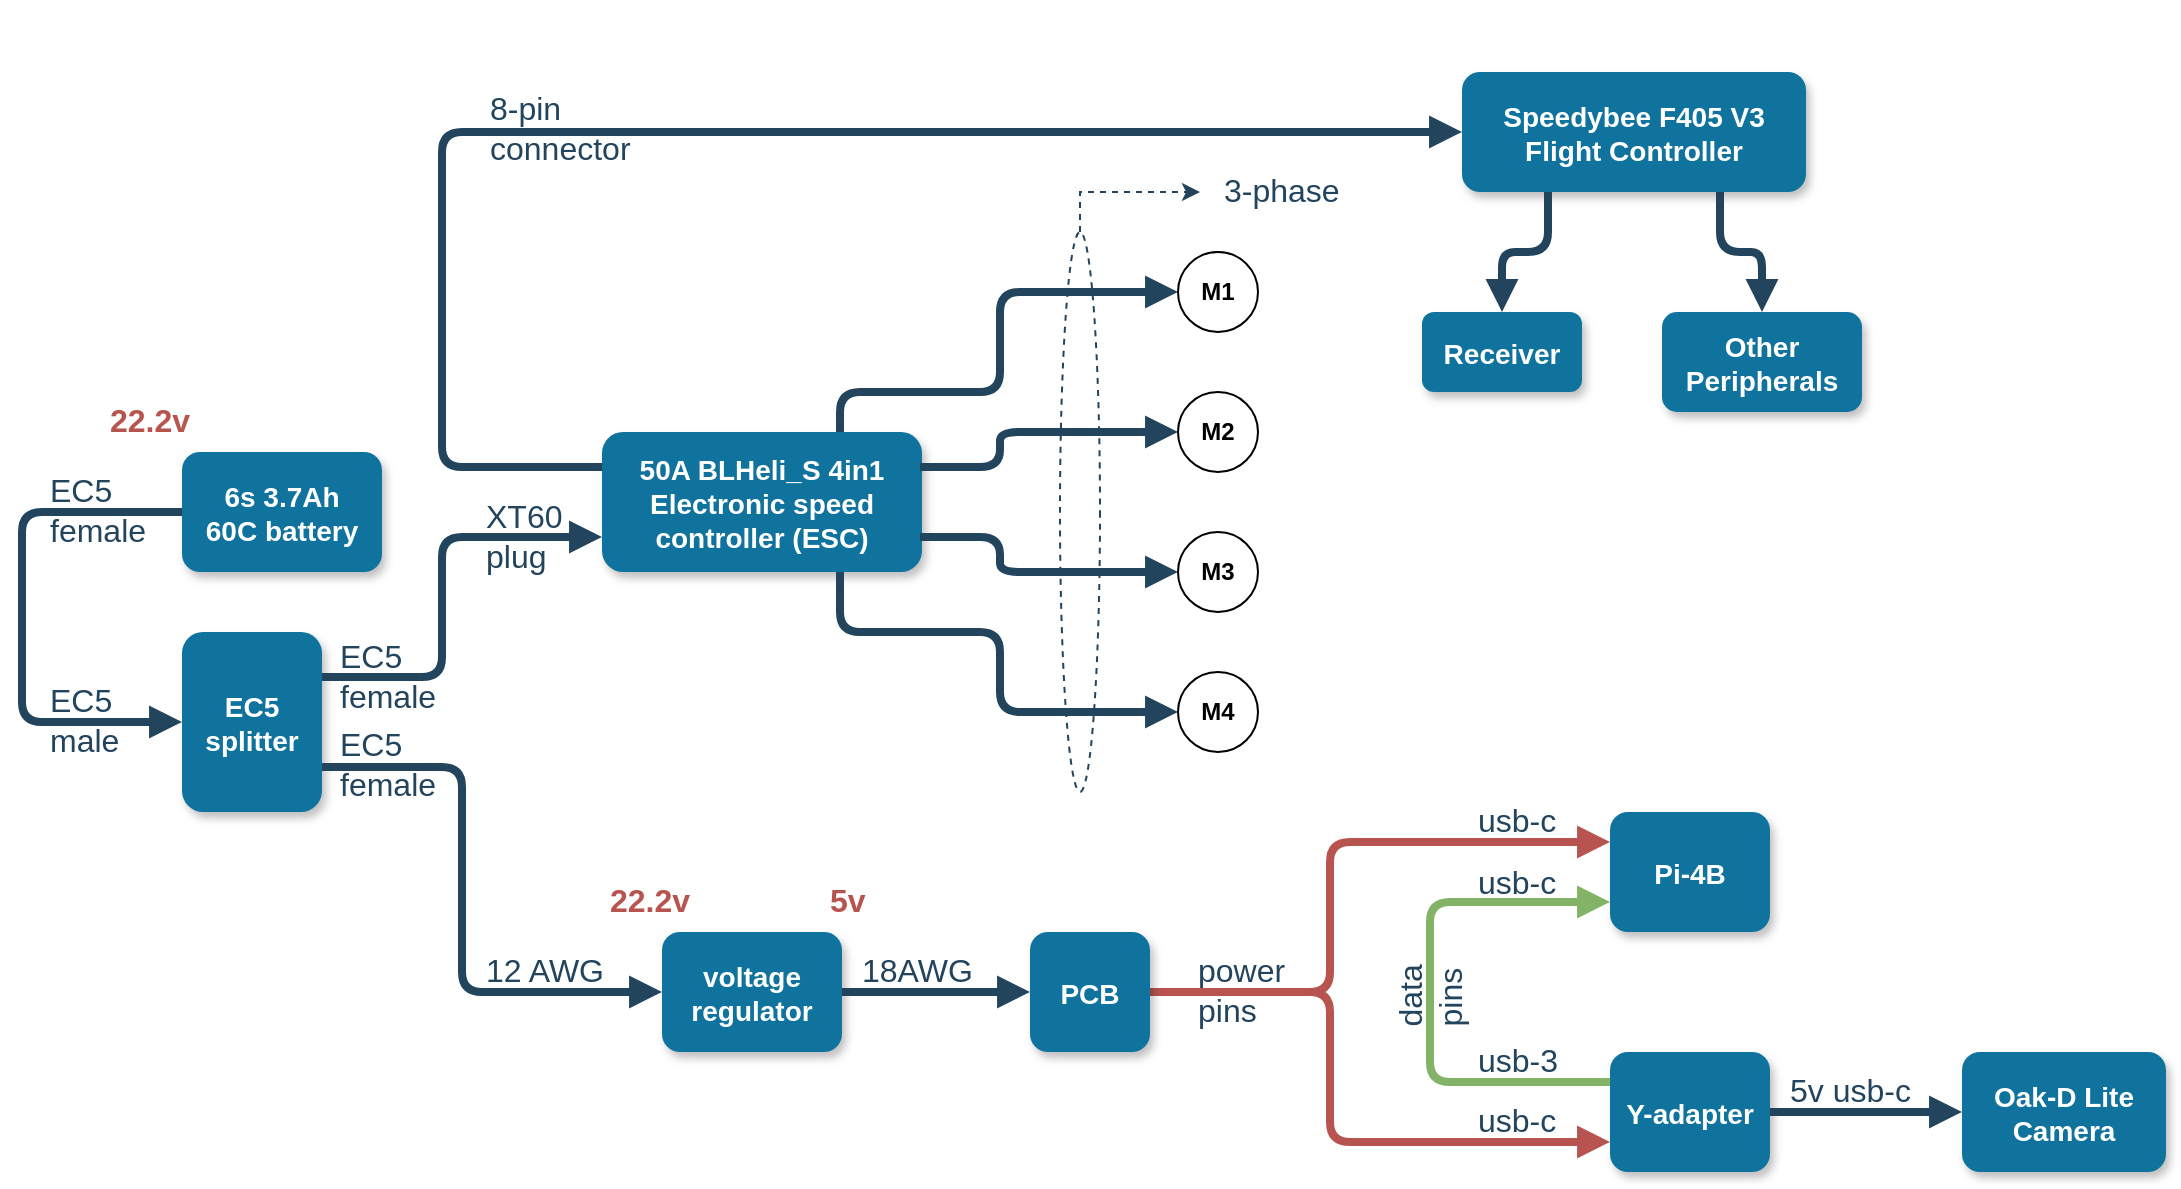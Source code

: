 <mxfile>
    <diagram name="Page-1" id="97916047-d0de-89f5-080d-49f4d83e522f">
        <mxGraphModel dx="1356" dy="685" grid="1" gridSize="10" guides="1" tooltips="1" connect="1" arrows="1" fold="1" page="1" pageScale="1.5" pageWidth="1169" pageHeight="827" background="none" math="0" shadow="0">
            <root>
                <mxCell id="0"/>
                <mxCell id="1" parent="0"/>
                <mxCell id="0hPKIBFiTmCVOufTVkQz-52" value="&lt;font style=&quot;font-size: 16px;&quot;&gt;8-pin&lt;br&gt;connector&lt;br&gt;&lt;/font&gt;" style="edgeLabel;html=1;align=left;verticalAlign=middle;resizable=0;points=[];labelBackgroundColor=none;fontColor=#23445D;" parent="1" vertex="1" connectable="0">
                    <mxGeometry x="319.995" y="154.003" as="geometry">
                        <mxPoint x="22" y="64" as="offset"/>
                    </mxGeometry>
                </mxCell>
                <mxCell id="0hPKIBFiTmCVOufTVkQz-50" value="&lt;font style=&quot;font-size: 16px;&quot;&gt;XT60&lt;br&gt;plug&lt;br&gt;&lt;/font&gt;" style="edgeLabel;html=1;align=left;verticalAlign=middle;resizable=0;points=[];labelBackgroundColor=none;fontColor=#23445D;" parent="1" vertex="1" connectable="0">
                    <mxGeometry x="317.995" y="358.003" as="geometry">
                        <mxPoint x="22" y="64" as="offset"/>
                    </mxGeometry>
                </mxCell>
                <mxCell id="0hPKIBFiTmCVOufTVkQz-49" value="&lt;font style=&quot;font-size: 16px;&quot;&gt;EC5&lt;br&gt;female&lt;br&gt;&lt;/font&gt;" style="edgeLabel;html=1;align=left;verticalAlign=middle;resizable=0;points=[];labelBackgroundColor=none;fontColor=#23445D;" parent="1" vertex="1" connectable="0">
                    <mxGeometry x="99.995" y="345.003" as="geometry">
                        <mxPoint x="22" y="64" as="offset"/>
                    </mxGeometry>
                </mxCell>
                <mxCell id="0hPKIBFiTmCVOufTVkQz-33" value="&lt;span style=&quot;font-size: 16px;&quot;&gt;usb-c&lt;/span&gt;" style="edgeLabel;html=1;align=left;verticalAlign=middle;resizable=0;points=[];labelBackgroundColor=none;fontColor=#23445D;" parent="1" vertex="1" connectable="0">
                    <mxGeometry x="813.995" y="531.003" as="geometry">
                        <mxPoint x="22" y="64" as="offset"/>
                    </mxGeometry>
                </mxCell>
                <mxCell id="Tr897aCAvD2A82pSiaK6-78" value="&lt;span style=&quot;font-size: 16px;&quot;&gt;usb-c&lt;/span&gt;" style="edgeLabel;html=1;align=left;verticalAlign=middle;resizable=0;points=[];labelBackgroundColor=none;fontColor=#23445D;" parent="1" vertex="1" connectable="0">
                    <mxGeometry x="813.995" y="500.003" as="geometry">
                        <mxPoint x="22" y="64" as="offset"/>
                    </mxGeometry>
                </mxCell>
                <mxCell id="Tr897aCAvD2A82pSiaK6-79" value="&lt;span style=&quot;font-size: 16px;&quot;&gt;usb-3&lt;/span&gt;" style="edgeLabel;html=1;align=left;verticalAlign=middle;resizable=0;points=[];labelBackgroundColor=none;fontColor=#23445D;" parent="1" vertex="1" connectable="0">
                    <mxGeometry x="813.995" y="620.003" as="geometry">
                        <mxPoint x="22" y="64" as="offset"/>
                    </mxGeometry>
                </mxCell>
                <mxCell id="0hPKIBFiTmCVOufTVkQz-32" value="&lt;font style=&quot;font-size: 16px;&quot;&gt;22.2v&lt;/font&gt;" style="edgeLabel;html=1;align=left;verticalAlign=middle;resizable=0;points=[];labelBackgroundColor=none;fontColor=#B85450;fontStyle=1" parent="1" vertex="1" connectable="0">
                    <mxGeometry x="129.995" y="300.003" as="geometry">
                        <mxPoint x="22" y="64" as="offset"/>
                    </mxGeometry>
                </mxCell>
                <mxCell id="Tr897aCAvD2A82pSiaK6-81" value="&lt;font style=&quot;font-size: 16px;&quot;&gt;data&lt;br&gt;pins&lt;br&gt;&lt;/font&gt;" style="edgeLabel;html=1;align=left;verticalAlign=middle;resizable=0;points=[];horizontal=0;labelBackgroundColor=none;fontColor=#23445D;" parent="1" vertex="1" connectable="0">
                    <mxGeometry x="791.995" y="733.003" as="geometry">
                        <mxPoint x="22" y="64" as="offset"/>
                    </mxGeometry>
                </mxCell>
                <mxCell id="Tr897aCAvD2A82pSiaK6-82" value="&lt;font style=&quot;font-size: 16px;&quot;&gt;power&lt;br&gt;pins&lt;br&gt;&lt;/font&gt;" style="edgeLabel;html=1;align=left;verticalAlign=middle;resizable=0;points=[];labelBackgroundColor=none;fontColor=#23445D;" parent="1" vertex="1" connectable="0">
                    <mxGeometry x="673.995" y="585.003" as="geometry">
                        <mxPoint x="22" y="64" as="offset"/>
                    </mxGeometry>
                </mxCell>
                <mxCell id="Tr897aCAvD2A82pSiaK6-80" value="&lt;span style=&quot;font-size: 16px;&quot;&gt;usb-c&lt;/span&gt;" style="edgeLabel;html=1;align=left;verticalAlign=middle;resizable=0;points=[];labelBackgroundColor=none;fontColor=#23445D;" parent="1" vertex="1" connectable="0">
                    <mxGeometry x="813.995" y="650.003" as="geometry">
                        <mxPoint x="22" y="64" as="offset"/>
                    </mxGeometry>
                </mxCell>
                <mxCell id="2" value="EC5&#10;splitter" style="rounded=1;fillColor=#10739E;strokeColor=none;shadow=1;gradientColor=none;fontStyle=1;fontColor=#FFFFFF;fontSize=14;" parent="1" vertex="1">
                    <mxGeometry x="190" y="470" width="70" height="90" as="geometry"/>
                </mxCell>
                <mxCell id="4" value="voltage&#10;regulator" style="rounded=1;fillColor=#10739E;strokeColor=none;shadow=1;gradientColor=none;fontStyle=1;fontColor=#FFFFFF;fontSize=14;" parent="1" vertex="1">
                    <mxGeometry x="430" y="620" width="90" height="60" as="geometry"/>
                </mxCell>
                <mxCell id="6" value="Speedybee F405 V3&#10;Flight Controller" style="rounded=1;fillColor=#10739E;strokeColor=none;shadow=1;gradientColor=none;fontStyle=1;fontColor=#FFFFFF;fontSize=14;" parent="1" vertex="1">
                    <mxGeometry x="830" y="190" width="172" height="60" as="geometry"/>
                </mxCell>
                <mxCell id="7" value="50A BLHeli_S 4in1&#10;Electronic speed&#10;controller (ESC)" style="rounded=1;fillColor=#10739E;strokeColor=none;shadow=1;gradientColor=none;fontStyle=1;fontColor=#FFFFFF;fontSize=14;" parent="1" vertex="1">
                    <mxGeometry x="400" y="370" width="160" height="70" as="geometry"/>
                </mxCell>
                <mxCell id="29" value="" style="edgeStyle=elbowEdgeStyle;strokeWidth=4;endArrow=block;endFill=1;fontStyle=1;strokeColor=#23445D;exitX=1;exitY=0.75;exitDx=0;exitDy=0;entryX=0;entryY=0.5;entryDx=0;entryDy=0;" parent="1" source="2" target="4" edge="1">
                    <mxGeometry x="22" y="165.5" width="100" height="100" as="geometry">
                        <mxPoint x="72" y="265.5" as="sourcePoint"/>
                        <mxPoint x="172" y="165.5" as="targetPoint"/>
                        <Array as="points">
                            <mxPoint x="330" y="590"/>
                        </Array>
                    </mxGeometry>
                </mxCell>
                <mxCell id="Tr897aCAvD2A82pSiaK6-56" value="" style="edgeStyle=elbowEdgeStyle;strokeWidth=4;endArrow=block;endFill=1;fontStyle=1;strokeColor=#23445D;entryX=0;entryY=0.75;entryDx=0;entryDy=0;exitX=1;exitY=0.25;exitDx=0;exitDy=0;" parent="1" source="2" target="7" edge="1">
                    <mxGeometry x="22" y="165.5" width="100" height="100" as="geometry">
                        <mxPoint x="290" y="490" as="sourcePoint"/>
                        <mxPoint x="440" y="660" as="targetPoint"/>
                        <Array as="points">
                            <mxPoint x="320" y="460"/>
                        </Array>
                    </mxGeometry>
                </mxCell>
                <mxCell id="Tr897aCAvD2A82pSiaK6-57" value="" style="edgeStyle=elbowEdgeStyle;strokeWidth=4;endArrow=block;endFill=1;fontStyle=1;strokeColor=#23445D;exitX=0;exitY=0.25;exitDx=0;exitDy=0;entryX=0;entryY=0.5;entryDx=0;entryDy=0;" parent="1" source="7" target="6" edge="1">
                    <mxGeometry x="22" y="165.5" width="100" height="100" as="geometry">
                        <mxPoint x="300" y="510" as="sourcePoint"/>
                        <mxPoint x="440" y="395" as="targetPoint"/>
                        <Array as="points">
                            <mxPoint x="320" y="310"/>
                        </Array>
                    </mxGeometry>
                </mxCell>
                <mxCell id="Tr897aCAvD2A82pSiaK6-59" value="" style="edgeStyle=elbowEdgeStyle;strokeWidth=4;endArrow=block;endFill=1;fontStyle=1;strokeColor=#b85450;fillColor=#f8cecc;entryX=0;entryY=0.25;entryDx=0;entryDy=0;exitX=1;exitY=0.5;exitDx=0;exitDy=0;" parent="1" source="Tr897aCAvD2A82pSiaK6-75" target="0hPKIBFiTmCVOufTVkQz-53" edge="1">
                    <mxGeometry x="22" y="165.5" width="100" height="100" as="geometry">
                        <mxPoint x="614" y="610" as="sourcePoint"/>
                        <mxPoint x="904" y="575.0" as="targetPoint"/>
                        <Array as="points">
                            <mxPoint x="764" y="610"/>
                        </Array>
                    </mxGeometry>
                </mxCell>
                <mxCell id="Tr897aCAvD2A82pSiaK6-62" value="" style="edgeStyle=elbowEdgeStyle;strokeWidth=4;endArrow=block;endFill=1;fontStyle=1;strokeColor=#b85450;exitX=1;exitY=0.5;exitDx=0;exitDy=0;entryX=0;entryY=0.75;entryDx=0;entryDy=0;fillColor=#f8cecc;" parent="1" source="Tr897aCAvD2A82pSiaK6-75" target="Tr897aCAvD2A82pSiaK6-65" edge="1">
                    <mxGeometry x="22" y="165.5" width="100" height="100" as="geometry">
                        <mxPoint x="594" y="650" as="sourcePoint"/>
                        <mxPoint x="864" y="590" as="targetPoint"/>
                        <Array as="points">
                            <mxPoint x="764" y="710"/>
                        </Array>
                    </mxGeometry>
                </mxCell>
                <mxCell id="Tr897aCAvD2A82pSiaK6-65" value="Y-adapter" style="rounded=1;fillColor=#10739E;strokeColor=none;shadow=1;gradientColor=none;fontStyle=1;fontColor=#FFFFFF;fontSize=14;" parent="1" vertex="1">
                    <mxGeometry x="904" y="680" width="80" height="60" as="geometry"/>
                </mxCell>
                <mxCell id="Tr897aCAvD2A82pSiaK6-67" value="&lt;font style=&quot;font-size: 16px;&quot;&gt;18AWG&lt;/font&gt;" style="edgeLabel;html=1;align=left;verticalAlign=middle;resizable=0;points=[];labelBackgroundColor=none;fontColor=#23445D;" parent="1" vertex="1" connectable="0">
                    <mxGeometry x="505.995" y="575.003" as="geometry">
                        <mxPoint x="22" y="64" as="offset"/>
                    </mxGeometry>
                </mxCell>
                <mxCell id="Tr897aCAvD2A82pSiaK6-76" value="" style="edgeStyle=elbowEdgeStyle;strokeWidth=4;endArrow=block;endFill=1;fontStyle=1;strokeColor=#23445D;exitX=1;exitY=0.5;exitDx=0;exitDy=0;entryX=0;entryY=0.5;entryDx=0;entryDy=0;entryPerimeter=0;" parent="1" source="4" target="Tr897aCAvD2A82pSiaK6-75" edge="1">
                    <mxGeometry x="22" y="165.5" width="100" height="100" as="geometry">
                        <mxPoint x="552" y="650" as="sourcePoint"/>
                        <mxPoint x="630" y="650" as="targetPoint"/>
                    </mxGeometry>
                </mxCell>
                <mxCell id="Tr897aCAvD2A82pSiaK6-75" value="PCB" style="rounded=1;fillColor=#10739E;strokeColor=none;shadow=1;gradientColor=none;fontStyle=1;fontColor=#FFFFFF;fontSize=14;" parent="1" vertex="1">
                    <mxGeometry x="614" y="620" width="60" height="60" as="geometry"/>
                </mxCell>
                <mxCell id="Tr897aCAvD2A82pSiaK6-77" value="" style="edgeStyle=elbowEdgeStyle;strokeWidth=4;endArrow=none;endFill=0;fontStyle=1;strokeColor=#82b366;fillColor=#d5e8d4;entryX=0;entryY=0.25;entryDx=0;entryDy=0;exitX=0;exitY=0.75;exitDx=0;exitDy=0;elbow=vertical;startArrow=block;startFill=1;" parent="1" source="0hPKIBFiTmCVOufTVkQz-53" target="Tr897aCAvD2A82pSiaK6-65" edge="1">
                    <mxGeometry x="22" y="165.5" width="100" height="100" as="geometry">
                        <mxPoint x="594" y="630" as="sourcePoint"/>
                        <mxPoint x="914" y="600" as="targetPoint"/>
                        <Array as="points">
                            <mxPoint x="814" y="680"/>
                        </Array>
                    </mxGeometry>
                </mxCell>
                <mxCell id="0hPKIBFiTmCVOufTVkQz-29" value="Oak-D Lite&#10;Camera" style="rounded=1;fillColor=#10739E;strokeColor=none;shadow=1;gradientColor=none;fontStyle=1;fontColor=#FFFFFF;fontSize=14;" parent="1" vertex="1">
                    <mxGeometry x="1080" y="680" width="102" height="60" as="geometry"/>
                </mxCell>
                <mxCell id="0hPKIBFiTmCVOufTVkQz-30" value="" style="edgeStyle=elbowEdgeStyle;strokeWidth=4;endArrow=block;endFill=1;fontStyle=1;strokeColor=#23445D;exitX=1;exitY=0.5;exitDx=0;exitDy=0;entryX=0;entryY=0.5;entryDx=0;entryDy=0;" parent="1" source="Tr897aCAvD2A82pSiaK6-65" target="0hPKIBFiTmCVOufTVkQz-29" edge="1">
                    <mxGeometry x="22" y="165.5" width="100" height="100" as="geometry">
                        <mxPoint x="476" y="600" as="sourcePoint"/>
                        <mxPoint x="594" y="600" as="targetPoint"/>
                    </mxGeometry>
                </mxCell>
                <mxCell id="0hPKIBFiTmCVOufTVkQz-31" value="&lt;font style=&quot;font-size: 16px;&quot;&gt;5v usb-c&lt;/font&gt;" style="edgeLabel;html=1;align=left;verticalAlign=middle;resizable=0;points=[];labelBackgroundColor=none;fontColor=#23445D;" parent="1" vertex="1" connectable="0">
                    <mxGeometry x="969.995" y="635.003" as="geometry">
                        <mxPoint x="22" y="64" as="offset"/>
                    </mxGeometry>
                </mxCell>
                <mxCell id="0hPKIBFiTmCVOufTVkQz-34" value="&lt;b&gt;M1&lt;/b&gt;" style="ellipse;whiteSpace=wrap;html=1;aspect=fixed;" parent="1" vertex="1">
                    <mxGeometry x="688" y="280" width="40" height="40" as="geometry"/>
                </mxCell>
                <mxCell id="0hPKIBFiTmCVOufTVkQz-36" value="&lt;b&gt;M2&lt;/b&gt;" style="ellipse;whiteSpace=wrap;html=1;aspect=fixed;" parent="1" vertex="1">
                    <mxGeometry x="688" y="350" width="40" height="40" as="geometry"/>
                </mxCell>
                <mxCell id="0hPKIBFiTmCVOufTVkQz-37" value="&lt;b&gt;M4&lt;/b&gt;" style="ellipse;whiteSpace=wrap;html=1;aspect=fixed;" parent="1" vertex="1">
                    <mxGeometry x="688" y="490" width="40" height="40" as="geometry"/>
                </mxCell>
                <mxCell id="0hPKIBFiTmCVOufTVkQz-38" value="" style="edgeStyle=orthogonalEdgeStyle;strokeWidth=4;endArrow=block;endFill=1;fontStyle=1;strokeColor=#23445D;entryX=0;entryY=0.5;entryDx=0;entryDy=0;elbow=vertical;exitX=0.75;exitY=0;exitDx=0;exitDy=0;" parent="1" target="0hPKIBFiTmCVOufTVkQz-34" edge="1">
                    <mxGeometry x="22" y="165.5" width="100" height="100" as="geometry">
                        <mxPoint x="519" y="370" as="sourcePoint"/>
                        <mxPoint x="639" y="416" as="targetPoint"/>
                        <Array as="points">
                            <mxPoint x="519" y="350"/>
                            <mxPoint x="599" y="350"/>
                            <mxPoint x="599" y="300"/>
                        </Array>
                    </mxGeometry>
                </mxCell>
                <mxCell id="0hPKIBFiTmCVOufTVkQz-39" value="" style="edgeStyle=elbowEdgeStyle;strokeWidth=4;endArrow=block;endFill=1;fontStyle=1;strokeColor=#23445D;exitX=1;exitY=0.25;exitDx=0;exitDy=0;entryX=0;entryY=0.5;entryDx=0;entryDy=0;" parent="1" target="0hPKIBFiTmCVOufTVkQz-36" edge="1">
                    <mxGeometry x="22" y="165.5" width="100" height="100" as="geometry">
                        <mxPoint x="559" y="387.5" as="sourcePoint"/>
                        <mxPoint x="679" y="450" as="targetPoint"/>
                        <Array as="points">
                            <mxPoint x="599" y="388"/>
                        </Array>
                    </mxGeometry>
                </mxCell>
                <mxCell id="0hPKIBFiTmCVOufTVkQz-42" value="" style="edgeStyle=elbowEdgeStyle;strokeWidth=4;endArrow=block;endFill=1;fontStyle=1;strokeColor=#23445D;exitX=1;exitY=0.75;exitDx=0;exitDy=0;entryX=0;entryY=0.5;entryDx=0;entryDy=0;" parent="1" target="0hPKIBFiTmCVOufTVkQz-35" edge="1">
                    <mxGeometry x="22" y="165.5" width="100" height="100" as="geometry">
                        <mxPoint x="559" y="422.5" as="sourcePoint"/>
                        <mxPoint x="779" y="380" as="targetPoint"/>
                        <Array as="points">
                            <mxPoint x="599" y="440"/>
                        </Array>
                    </mxGeometry>
                </mxCell>
                <mxCell id="0hPKIBFiTmCVOufTVkQz-35" value="&lt;b&gt;M3&lt;/b&gt;" style="ellipse;whiteSpace=wrap;html=1;aspect=fixed;" parent="1" vertex="1">
                    <mxGeometry x="688" y="420" width="40" height="40" as="geometry"/>
                </mxCell>
                <mxCell id="0hPKIBFiTmCVOufTVkQz-43" value="" style="edgeStyle=orthogonalEdgeStyle;strokeWidth=4;endArrow=block;endFill=1;fontStyle=1;strokeColor=#23445D;entryX=0;entryY=0.5;entryDx=0;entryDy=0;elbow=vertical;exitX=0.75;exitY=1;exitDx=0;exitDy=0;" parent="1" target="0hPKIBFiTmCVOufTVkQz-37" edge="1">
                    <mxGeometry x="22" y="165.5" width="100" height="100" as="geometry">
                        <mxPoint x="519" y="440" as="sourcePoint"/>
                        <mxPoint x="767" y="320" as="targetPoint"/>
                        <Array as="points">
                            <mxPoint x="519" y="470"/>
                            <mxPoint x="599" y="470"/>
                            <mxPoint x="599" y="510"/>
                        </Array>
                    </mxGeometry>
                </mxCell>
                <mxCell id="0hPKIBFiTmCVOufTVkQz-45" style="edgeStyle=elbowEdgeStyle;rounded=0;orthogonalLoop=1;jettySize=auto;html=1;exitX=0.5;exitY=0;exitDx=0;exitDy=0;dashed=1;strokeColor=#23445D;fontColor=#23445D;" parent="1" source="0hPKIBFiTmCVOufTVkQz-44" edge="1">
                    <mxGeometry relative="1" as="geometry">
                        <mxPoint x="699" y="250" as="targetPoint"/>
                        <Array as="points">
                            <mxPoint x="639" y="260"/>
                        </Array>
                    </mxGeometry>
                </mxCell>
                <mxCell id="0hPKIBFiTmCVOufTVkQz-44" value="" style="ellipse;whiteSpace=wrap;html=1;strokeColor=#23445D;fillColor=none;dashed=1;fontColor=#23445D;" parent="1" vertex="1">
                    <mxGeometry x="629" y="270" width="20" height="280" as="geometry"/>
                </mxCell>
                <mxCell id="0hPKIBFiTmCVOufTVkQz-46" value="&lt;font style=&quot;font-size: 16px;&quot;&gt;3-phase&lt;/font&gt;" style="edgeLabel;html=1;align=left;verticalAlign=middle;resizable=0;points=[];labelBackgroundColor=none;fontColor=#23445D;" parent="1" vertex="1" connectable="0">
                    <mxGeometry x="686.995" y="185.003" as="geometry">
                        <mxPoint x="22" y="64" as="offset"/>
                    </mxGeometry>
                </mxCell>
                <mxCell id="0hPKIBFiTmCVOufTVkQz-47" value="6s 3.7Ah&#10;60C battery" style="rounded=1;fillColor=#10739E;strokeColor=none;shadow=1;gradientColor=none;fontStyle=1;fontColor=#FFFFFF;fontSize=14;" parent="1" vertex="1">
                    <mxGeometry x="190" y="380" width="100" height="60" as="geometry"/>
                </mxCell>
                <mxCell id="0hPKIBFiTmCVOufTVkQz-48" value="" style="edgeStyle=elbowEdgeStyle;strokeWidth=4;endArrow=block;endFill=1;fontStyle=1;strokeColor=#23445D;exitX=0;exitY=0.5;exitDx=0;exitDy=0;entryX=0;entryY=0.5;entryDx=0;entryDy=0;" parent="1" source="0hPKIBFiTmCVOufTVkQz-47" target="2" edge="1">
                    <mxGeometry x="22" y="165.5" width="100" height="100" as="geometry">
                        <mxPoint x="300" y="510" as="sourcePoint"/>
                        <mxPoint x="440" y="433" as="targetPoint"/>
                        <Array as="points">
                            <mxPoint x="110" y="460"/>
                        </Array>
                    </mxGeometry>
                </mxCell>
                <mxCell id="0hPKIBFiTmCVOufTVkQz-53" value="Pi-4B" style="rounded=1;fillColor=#10739E;strokeColor=none;shadow=1;gradientColor=none;fontStyle=1;fontColor=#FFFFFF;fontSize=14;" parent="1" vertex="1">
                    <mxGeometry x="904" y="560" width="80" height="60" as="geometry"/>
                </mxCell>
                <mxCell id="0hPKIBFiTmCVOufTVkQz-55" value="" style="edgeStyle=elbowEdgeStyle;strokeWidth=4;endArrow=block;endFill=1;fontStyle=1;strokeColor=#23445D;exitX=0.25;exitY=1;exitDx=0;exitDy=0;entryX=0.5;entryY=0;entryDx=0;entryDy=0;elbow=vertical;" parent="1" source="6" target="0hPKIBFiTmCVOufTVkQz-58" edge="1">
                    <mxGeometry x="22" y="165.5" width="100" height="100" as="geometry">
                        <mxPoint x="410" y="398" as="sourcePoint"/>
                        <mxPoint x="873" y="320" as="targetPoint"/>
                    </mxGeometry>
                </mxCell>
                <mxCell id="0hPKIBFiTmCVOufTVkQz-57" value="" style="edgeStyle=elbowEdgeStyle;strokeWidth=4;endArrow=block;endFill=1;fontStyle=1;strokeColor=#23445D;exitX=0.75;exitY=1;exitDx=0;exitDy=0;entryX=0.5;entryY=0;entryDx=0;entryDy=0;elbow=vertical;" parent="1" source="6" target="0hPKIBFiTmCVOufTVkQz-59" edge="1">
                    <mxGeometry x="22" y="165.5" width="100" height="100" as="geometry">
                        <mxPoint x="926" y="260" as="sourcePoint"/>
                        <mxPoint x="959" y="340" as="targetPoint"/>
                    </mxGeometry>
                </mxCell>
                <mxCell id="0hPKIBFiTmCVOufTVkQz-58" value="Receiver" style="rounded=1;fillColor=#10739E;strokeColor=none;shadow=1;gradientColor=none;fontStyle=1;fontColor=#FFFFFF;fontSize=14;" parent="1" vertex="1">
                    <mxGeometry x="810" y="310" width="80" height="40" as="geometry"/>
                </mxCell>
                <mxCell id="0hPKIBFiTmCVOufTVkQz-59" value="Other&#10;Peripherals" style="rounded=1;fillColor=#10739E;strokeColor=none;shadow=1;gradientColor=none;fontStyle=1;fontColor=#FFFFFF;fontSize=14;" parent="1" vertex="1">
                    <mxGeometry x="930" y="310" width="100" height="50" as="geometry"/>
                </mxCell>
                <mxCell id="30" value="&lt;font style=&quot;font-size: 16px;&quot;&gt;EC5&lt;br&gt;female&lt;br&gt;&lt;/font&gt;" style="edgeLabel;html=1;align=left;verticalAlign=middle;resizable=0;points=[];labelBackgroundColor=none;fontColor=#23445D;" vertex="1" connectable="0" parent="1">
                    <mxGeometry x="244.995" y="472.003" as="geometry">
                        <mxPoint x="22" y="64" as="offset"/>
                    </mxGeometry>
                </mxCell>
                <mxCell id="31" value="&lt;font style=&quot;font-size: 16px;&quot;&gt;EC5&lt;br&gt;male&lt;br&gt;&lt;/font&gt;" style="edgeLabel;html=1;align=left;verticalAlign=middle;resizable=0;points=[];labelBackgroundColor=none;fontColor=#23445D;" vertex="1" connectable="0" parent="1">
                    <mxGeometry x="99.995" y="450.003" as="geometry">
                        <mxPoint x="22" y="64" as="offset"/>
                    </mxGeometry>
                </mxCell>
                <mxCell id="32" value="&lt;font style=&quot;font-size: 16px;&quot;&gt;12 AWG&lt;br&gt;&lt;/font&gt;" style="edgeLabel;html=1;align=left;verticalAlign=middle;resizable=0;points=[];labelBackgroundColor=none;fontColor=#23445D;" vertex="1" connectable="0" parent="1">
                    <mxGeometry x="317.995" y="575.003" as="geometry">
                        <mxPoint x="22" y="64" as="offset"/>
                    </mxGeometry>
                </mxCell>
                <mxCell id="33" value="&lt;font style=&quot;font-size: 16px;&quot;&gt;EC5&lt;br&gt;female&lt;br&gt;&lt;/font&gt;" style="edgeLabel;html=1;align=left;verticalAlign=middle;resizable=0;points=[];labelBackgroundColor=none;fontColor=#23445D;" vertex="1" connectable="0" parent="1">
                    <mxGeometry x="244.995" y="428.003" as="geometry">
                        <mxPoint x="22" y="64" as="offset"/>
                    </mxGeometry>
                </mxCell>
                <mxCell id="34" value="&lt;font style=&quot;font-size: 16px;&quot;&gt;5v&lt;/font&gt;" style="edgeLabel;html=1;align=left;verticalAlign=middle;resizable=0;points=[];labelBackgroundColor=none;fontColor=#B85450;fontStyle=1" vertex="1" connectable="0" parent="1">
                    <mxGeometry x="489.995" y="540.003" as="geometry">
                        <mxPoint x="22" y="64" as="offset"/>
                    </mxGeometry>
                </mxCell>
                <mxCell id="35" value="&lt;font style=&quot;font-size: 16px;&quot;&gt;22.2v&lt;/font&gt;" style="edgeLabel;html=1;align=left;verticalAlign=middle;resizable=0;points=[];labelBackgroundColor=none;fontColor=#B85450;fontStyle=1" vertex="1" connectable="0" parent="1">
                    <mxGeometry x="379.995" y="540.003" as="geometry">
                        <mxPoint x="22" y="64" as="offset"/>
                    </mxGeometry>
                </mxCell>
            </root>
        </mxGraphModel>
    </diagram>
</mxfile>